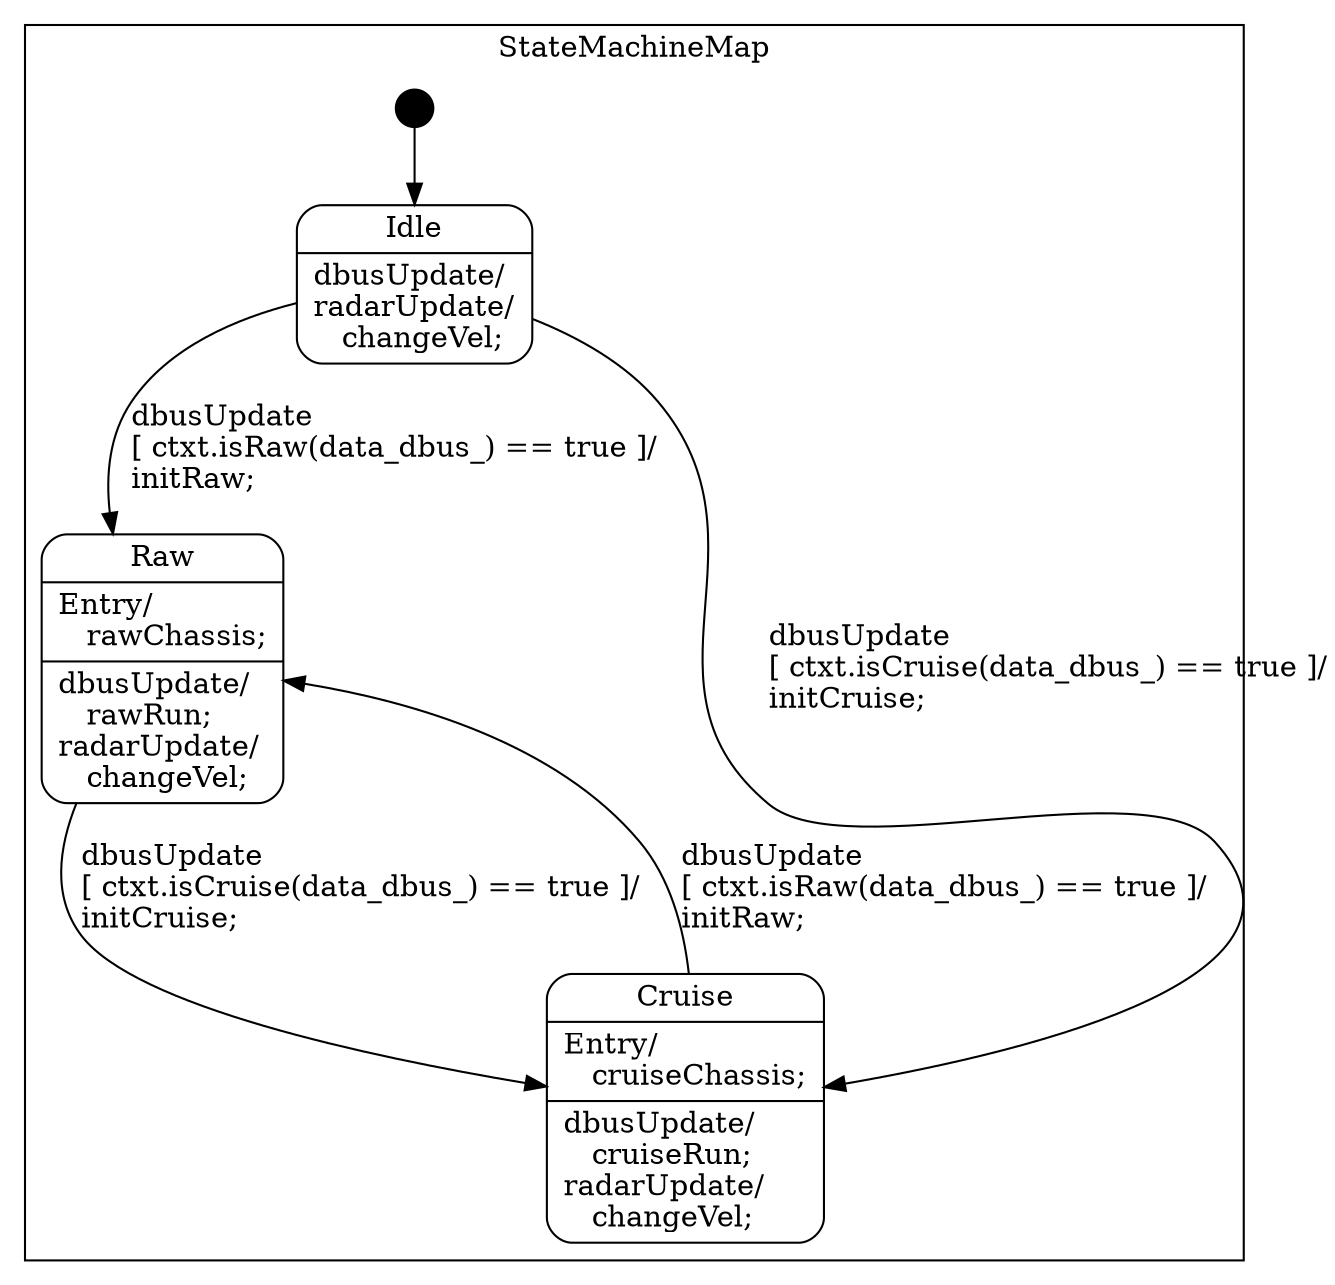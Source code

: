 digraph StateMachine {

    node
        [shape=Mrecord width=1.5];

    subgraph cluster_StateMachineMap {

        label="StateMachineMap";

        //
        // States (Nodes)
        //

        "StateMachineMap::Idle"
            [label="{Idle|dbusUpdate/\lradarUpdate/\l&nbsp;&nbsp;&nbsp;changeVel;\l}"];

        "StateMachineMap::Raw"
            [label="{Raw|Entry/\l&nbsp;&nbsp;&nbsp;rawChassis;\l|dbusUpdate/\l&nbsp;&nbsp;&nbsp;rawRun;\lradarUpdate/\l&nbsp;&nbsp;&nbsp;changeVel;\l}"];

        "StateMachineMap::Cruise"
            [label="{Cruise|Entry/\l&nbsp;&nbsp;&nbsp;cruiseChassis;\l|dbusUpdate/\l&nbsp;&nbsp;&nbsp;cruiseRun;\lradarUpdate/\l&nbsp;&nbsp;&nbsp;changeVel;\l}"];

        "%start"
            [label="" shape=circle style=filled fillcolor=black width=0.25];

        //
        // Transitions (Edges)
        //

        "StateMachineMap::Idle" -> "StateMachineMap::Cruise"
            [label="dbusUpdate\l\[ ctxt.isCruise(data_dbus_) == true \]/\linitCruise;\l"];

        "StateMachineMap::Idle" -> "StateMachineMap::Raw"
            [label="dbusUpdate\l\[ ctxt.isRaw(data_dbus_) == true \]/\linitRaw;\l"];

        "StateMachineMap::Raw" -> "StateMachineMap::Cruise"
            [label="dbusUpdate\l\[ ctxt.isCruise(data_dbus_) == true \]/\linitCruise;\l"];

        "StateMachineMap::Cruise" -> "StateMachineMap::Raw"
            [label="dbusUpdate\l\[ ctxt.isRaw(data_dbus_) == true \]/\linitRaw;\l"];

        "%start" -> "StateMachineMap::Idle"
    }

}
